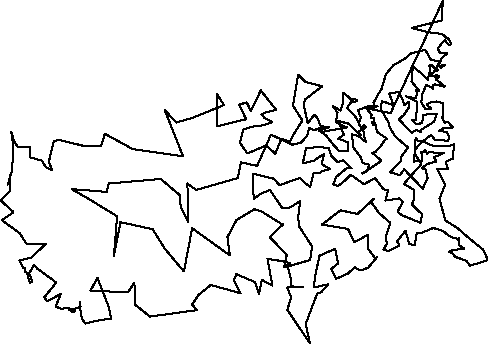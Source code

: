 unitsize(0.001cm);
draw((7810,6053)--(7798,5709));
draw((7798,5709)--(7264,5575));
draw((7264,5575)--(7324,5560));
draw((7324,5560)--(7547,5503));
draw((7547,5503)--(7744,5476));
draw((7744,5476)--(7821,5457));
draw((7821,5457)--(7874,5405));
draw((7874,5405)--(7883,5408));
draw((7883,5408)--(7927,5365));
draw((7927,5365)--(7962,5287));
draw((7962,5287)--(7913,5280));
draw((7913,5280)--(7848,5358));
draw((7848,5358)--(7802,5317));
draw((7802,5317)--(7724,5210));
draw((7724,5210)--(7759,5143));
draw((7759,5143)--(7890,5130));
draw((7890,5130)--(7790,5038));
draw((7790,5038)--(7654,4795));
draw((7654,4795)--(7570,4741));
draw((7570,4741)--(7617,4724));
draw((7617,4724)--(7673,4718));
draw((7673,4718)--(7698,4745));
draw((7698,4745)--(7752,4721));
draw((7752,4721)--(7692,4666));
draw((7692,4666)--(7848,4546));
draw((7848,4546)--(7832,4542));
draw((7832,4542)--(7679,4581));
draw((7679,4581)--(7674,4579));
draw((7674,4579)--(7631,4573));
draw((7631,4573)--(7647,4504));
draw((7647,4504)--(7520,4572));
draw((7520,4572)--(7458,4428));
draw((7458,4428)--(7443,4375));
draw((7443,4375)--(7432,4265));
draw((7432,4265)--(7506,4138));
draw((7506,4138)--(7541,4141));
draw((7541,4141)--(7604,4146));
draw((7604,4146)--(7601,4171));
draw((7601,4171)--(7542,4198));
draw((7542,4198)--(7549,4208));
draw((7549,4208)--(7534,4227));
draw((7534,4227)--(7554,4236));
draw((7554,4236)--(7613,4275));
draw((7613,4275)--(7698,4279));
draw((7698,4279)--(7817,4252));
draw((7817,4252)--(7805,3991));
draw((7805,3991)--(7844,3902));
draw((7844,3902)--(7872,3922));
draw((7872,3922)--(7909,3912));
draw((7909,3912)--(7988,3820));
draw((7988,3820)--(7841,3818));
draw((7841,3818)--(7750,3760));
draw((7750,3760)--(7879,3743));
draw((7879,3743)--(7922,3655));
draw((7922,3655)--(7906,3580));
draw((7906,3580)--(7803,3598));
draw((7803,3598)--(7667,3608));
draw((7667,3608)--(7603,3690));
draw((7603,3690)--(7408,3534));
draw((7408,3534)--(7321,3429));
draw((7321,3429)--(7299,3219));
draw((7299,3219)--(7453,3229));
draw((7453,3229)--(7452,3339));
draw((7452,3339)--(7422,3390));
draw((7422,3390)--(7475,3388));
draw((7475,3388)--(7494,3430));
draw((7494,3430)--(7533,3358));
draw((7533,3358)--(7582,3396));
draw((7582,3396)--(7654,3377));
draw((7654,3377)--(7838,3375));
draw((7838,3375)--(7747,3329));
draw((7747,3329)--(7657,3301));
draw((7657,3301)--(7695,3220));
draw((7695,3220)--(7532,3175));
draw((7532,3175)--(7440,3100));
draw((7440,3100)--(7503,3086));
draw((7503,3086)--(7543,2929));
draw((7543,2929)--(7458,2741));
draw((7458,2741)--(7346,2858));
draw((7346,2858)--(7131,3081));
draw((7131,3081)--(7055,2981));
draw((7055,2981)--(6881,3029));
draw((6881,3029)--(7082,3235));
draw((7082,3235)--(7076,3302));
draw((7076,3302)--(7199,3469));
draw((7199,3469)--(7141,3514));
draw((7141,3514)--(6958,3678));
draw((6958,3678)--(6864,3854));
draw((6864,3854)--(6862,3892));
draw((6862,3892)--(6713,4154));
draw((6713,4154)--(6740,4282));
draw((6740,4282)--(6779,4273));
draw((6779,4273)--(6947,4209));
draw((6947,4209)--(6911,4296));
draw((6911,4296)--(6868,4418));
draw((6868,4418)--(7037,4446));
draw((7037,4446)--(7111,4288));
draw((7111,4288)--(7128,4215));
draw((7128,4215)--(7207,4270));
draw((7207,4270)--(7216,4180));
draw((7216,4180)--(7124,4039));
draw((7124,4039)--(7037,3965));
draw((7037,3965)--(7262,3725));
draw((7262,3725)--(7342,3775));
draw((7342,3775)--(7429,3737));
draw((7429,3737)--(7423,3776));
draw((7423,3776)--(7660,3924));
draw((7660,3924)--(7705,4065));
draw((7705,4065)--(7562,4058));
draw((7562,4058)--(7466,4037));
draw((7466,4037)--(7449,3911));
draw((7449,3911)--(7388,3879));
draw((7388,3879)--(7351,3877));
draw((7351,3877)--(7271,3948));
draw((7271,3948)--(7345,3951));
draw((7345,3951)--(7344,4046));
draw((7344,4046)--(7355,4151));
draw((7355,4151)--(7349,4219));
draw((7349,4219)--(7360,4275));
draw((7360,4275)--(7160,4370));
draw((7160,4370)--(7333,4335));
draw((7333,4335)--(7364,4427));
draw((7364,4427)--(7338,4481));
draw((7338,4481)--(7399,4467));
draw((7399,4467)--(7259,4630));
draw((7259,4630)--(7267,4779));
draw((7267,4779)--(7295,4887));
draw((7295,4887)--(7417,4788));
draw((7417,4788)--(7547,4664));
draw((7547,4664)--(7583,4813));
draw((7583,4813)--(7576,4915));
draw((7576,4915)--(7622,4917));
draw((7622,4917)--(7702,4815));
draw((7702,4815)--(7726,4833));
draw((7726,4833)--(7700,4854));
draw((7700,4854)--(7716,4909));
draw((7716,4909)--(7783,4912));
draw((7783,4912)--(7846,4923));
draw((7846,4923)--(7777,4869));
draw((7777,4869)--(7744,4933));
draw((7744,4933)--(7772,4989));
draw((7772,4989)--(7606,5009));
draw((7606,5009)--(7503,5191));
draw((7503,5191)--(7254,5129));
draw((7254,5129)--(7142,5032));
draw((7142,5032)--(6937,4917));
draw((6937,4917)--(6806,4755));
draw((6806,4755)--(6735,4509));
draw((6735,4509)--(6670,4401));
draw((6670,4401)--(6589,4256));
draw((6589,4256)--(6607,4173));
draw((6607,4173)--(6488,4128));
draw((6488,4128)--(6557,4047));
draw((6557,4047)--(6537,3982));
draw((6537,3982)--(6603,3982));
draw((6603,3982)--(6602,3920));
draw((6602,3920)--(6567,3922));
draw((6567,3922)--(6577,3858));
draw((6577,3858)--(6621,3891));
draw((6621,3891)--(6652,3742));
draw((6652,3742)--(6833,3618));
draw((6833,3618)--(6798,3610));
draw((6798,3610)--(6713,3488));
draw((6713,3488)--(6623,3389));
draw((6623,3389)--(6570,3371));
draw((6570,3371)--(6731,3234));
draw((6731,3234)--(6656,3181));
draw((6656,3181)--(6387,3008));
draw((6387,3008)--(6468,3050));
draw((6468,3050)--(6518,3165));
draw((6518,3165)--(6402,3190));
draw((6402,3190)--(6360,3301));
draw((6360,3301)--(6265,3426));
draw((6265,3426)--(6235,3471));
draw((6235,3471)--(6207,3700));
draw((6207,3700)--(6317,3673));
draw((6317,3673)--(6453,3567));
draw((6453,3567)--(6426,3656));
draw((6426,3656)--(6427,3717));
draw((6427,3717)--(6259,4030));
draw((6259,4030)--(6123,4167));
draw((6123,4167)--(6237,4332));
draw((6237,4332)--(6304,4294));
draw((6304,4294)--(6241,4268));
draw((6241,4268)--(6139,4369));
draw((6139,4369)--(6058,4426));
draw((6058,4426)--(6051,4246));
draw((6051,4246)--(6008,4117));
draw((6008,4117)--(5871,4202));
draw((5871,4202)--(5955,4081));
draw((5955,4081)--(5926,3912));
draw((5926,3912)--(6120,3821));
draw((6120,3821)--(5678,3742));
draw((5678,3742)--(5671,3807));
draw((5671,3807)--(5597,3993));
draw((5597,3993)--(5543,4042));
draw((5543,4042)--(5427,3894));
draw((5427,3894)--(5356,4241));
draw((5356,4241)--(5385,4318));
draw((5385,4318)--(5685,4546));
draw((5685,4546)--(5387,4623));
draw((5387,4623)--(5259,4751));
draw((5259,4751)--(5168,4208));
draw((5168,4208)--(5336,3943));
draw((5336,3943)--(5207,3742));
draw((5207,3742)--(5111,3569));
draw((5111,3569)--(4965,3622));
draw((4965,3622)--(4857,3359));
draw((4857,3359)--(4694,3502));
draw((4694,3502)--(4364,3362));
draw((4364,3362)--(4232,3551));
draw((4232,3551)--(4293,3788));
draw((4293,3788)--(4496,3844));
draw((4496,3844)--(4574,3843));
draw((4574,3843)--(4694,3877));
draw((4694,3877)--(4806,3914));
draw((4806,3914)--(4655,3992));
draw((4655,3992)--(4634,4054));
draw((4634,4054)--(4607,4049));
draw((4607,4049)--(4679,4084));
draw((4679,4084)--(4871,4132));
draw((4871,4132)--(4606,4468));
draw((4606,4468)--(4602,4478));
draw((4602,4478)--(4427,4109));
draw((4427,4109)--(4354,4262));
draw((4354,4262)--(4217,4224));
draw((4217,4224)--(4342,3966));
draw((4342,3966)--(3824,3838));
draw((3824,3838)--(3832,4410));
draw((3832,4410)--(3950,4215));
draw((3950,4215)--(3396,3990));
draw((3396,3990)--(3108,3908));
draw((3108,3908)--(2906,4131));
draw((2906,4131)--(3229,3312));
draw((3229,3312)--(2342,3439));
draw((2342,3439)--(1851,3710));
draw((1851,3710)--(1784,3494));
draw((1784,3494)--(1482,3494));
draw((1482,3494)--(1047,3602));
draw((1047,3602)--(952,3583));
draw((952,3583)--(863,3219));
draw((863,3219)--(920,3065));
draw((920,3065)--(806,3123));
draw((806,3123)--(741,3235));
draw((741,3235)--(525,3297));
draw((525,3297)--(536,3481));
draw((536,3481)--(317,3476));
draw((317,3476)--(250,3578));
draw((250,3578)--(199,3743));
draw((199,3743)--(236,3494));
draw((236,3494)--(226,3415));
draw((226,3415)--(218,3031));
draw((218,3031)--(197,3021));
draw((197,3021)--(141,2814));
draw((141,2814)--(174,2901));
draw((174,2901)--(178,2702));
draw((178,2702)--(10,2537));
draw((10,2537)--(240,2327));
draw((240,2327)--(36,2185));
draw((36,2185)--(354,1950));
draw((354,1950)--(464,1773));
draw((464,1773)--(809,1766));
draw((809,1766)--(552,1526));
draw((552,1526)--(345,1476));
draw((345,1476)--(413,1338));
draw((413,1338)--(437,1344));
draw((437,1344)--(450,1274));
draw((450,1274)--(489,1254));
draw((489,1254)--(478,1256));
draw((478,1256)--(527,1077));
draw((527,1077)--(572,1108));
draw((572,1108)--(513,1247));
draw((513,1247)--(602,1395));
draw((602,1395)--(659,1331));
draw((659,1331)--(893,1161));
draw((893,1161)--(993,1084));
draw((993,1084)--(783,825));
draw((783,825)--(834,757));
draw((834,757)--(1072,883));
draw((1072,883)--(982,659));
draw((982,659)--(1082,625));
draw((1082,625)--(1213,633));
draw((1213,633)--(1212,603));
draw((1212,603)--(1254,617));
draw((1254,617)--(1322,580));
draw((1322,580)--(1276,559));
draw((1276,559)--(1253,580));
draw((1253,580)--(1249,600));
draw((1249,600)--(1361,637));
draw((1361,637)--(1422,658));
draw((1422,658)--(1406,750));
draw((1406,750)--(1415,628));
draw((1415,628)--(1443,459));
draw((1443,459)--(1503,362));
draw((1503,362)--(1790,429));
draw((1790,429)--(1961,445));
draw((1961,445)--(1926,636));
draw((1926,636)--(1721,1165));
draw((1721,1165)--(1595,942));
draw((1595,942)--(2260,913));
draw((2260,913)--(2372,1084));
draw((2372,1084)--(2384,695));
draw((2384,695)--(2647,485));
draw((2647,485)--(3477,599));
draw((3477,599)--(3390,698));
draw((3390,698)--(3499,863));
draw((3499,863)--(3719,1043));
draw((3719,1043)--(4244,896));
draw((4244,896)--(4125,1125));
draw((4125,1125)--(4170,1232));
draw((4170,1232)--(4500,1093));
draw((4500,1093)--(4569,886));
draw((4569,886)--(4619,1132));
draw((4619,1132)--(4805,1033));
draw((4805,1033)--(4719,1504));
draw((4719,1504)--(5005,1458));
draw((5005,1458)--(5114,1430));
draw((5114,1430)--(5098,1394));
draw((5098,1394)--(5068,1390));
draw((5068,1390)--(5139,1124));
draw((5139,1124)--(5140,1018));
draw((5140,1018)--(5344,1003));
draw((5344,1003)--(5069,998));
draw((5069,998)--(5136,825));
draw((5136,825)--(5070,605));
draw((5070,605)--(5469,10));
draw((5469,10)--(5393,355));
draw((5393,355)--(5596,892));
draw((5596,892)--(5666,914));
draw((5666,914)--(5788,1053));
draw((5788,1053)--(5532,998));
draw((5532,998)--(5571,1255));
draw((5571,1255)--(5637,1558));
draw((5637,1558)--(5914,1682));
draw((5914,1682)--(5964,1421));
draw((5964,1421)--(5840,1325));
draw((5840,1325)--(5930,1151));
draw((5930,1151)--(6136,1243));
draw((6136,1243)--(6258,1354));
draw((6258,1354)--(6359,1298));
draw((6359,1298)--(6378,1314));
draw((6378,1314)--(6379,1302));
draw((6379,1302)--(6494,1347));
draw((6494,1347)--(6651,1534));
draw((6651,1534)--(6621,1513));
draw((6621,1513)--(6496,1678));
draw((6496,1678)--(6493,1931));
draw((6493,1931)--(6252,1795));
draw((6252,1795)--(6139,2032));
draw((6139,2032)--(5681,2109));
draw((5681,2109)--(6007,2359));
draw((6007,2359)--(6307,2295));
draw((6307,2295)--(6597,2563));
draw((6597,2563)--(6547,2506));
draw((6547,2506)--(6686,2312));
draw((6686,2312)--(6885,2138));
draw((6885,2138)--(6803,1886));
draw((6803,1886)--(6826,1774));
draw((6826,1774)--(6765,1663));
draw((6765,1663)--(6854,1640));
draw((6854,1640)--(6932,1683));
draw((6932,1683)--(7035,1733));
draw((7035,1733)--(7046,1757));
draw((7046,1757)--(7004,1805));
draw((7004,1805)--(7152,2000));
draw((7152,2000)--(7218,1773));
draw((7218,1773)--(7240,1762));
draw((7240,1762)--(7314,1739));
draw((7314,1739)--(7352,1952));
draw((7352,1952)--(7416,1953));
draw((7416,1953)--(7643,2048));
draw((7643,2048)--(7822,1992));
draw((7822,1992)--(7905,1921));
draw((7905,1921)--(7989,1876));
draw((7989,1876)--(8063,1860));
draw((8063,1860)--(8080,1835));
draw((8080,1835)--(8101,1876));
draw((8101,1876)--(8098,1746));
draw((8098,1746)--(8184,1685));
draw((8184,1685)--(7985,1657));
draw((7985,1657)--(7926,1627));
draw((7926,1627)--(7973,1606));
draw((7973,1606)--(8038,1535));
draw((8038,1535)--(8228,1471));
draw((8228,1471)--(8292,1383));
draw((8292,1383)--(8605,1479));
draw((8605,1479)--(8594,1510));
draw((8594,1510)--(8525,1664));
draw((8525,1664)--(8229,1905));
draw((8229,1905)--(8080,2039));
draw((8080,2039)--(7856,2181));
draw((7856,2181)--(7753,2564));
draw((7753,2564)--(7851,2809));
draw((7851,2809)--(7715,3086));
draw((7715,3086)--(7909,3080));
draw((7909,3080)--(7861,3216));
draw((7861,3216)--(7989,3271));
draw((7989,3271)--(8001,3418));
draw((8001,3418)--(8013,3523));
draw((8013,3523)--(7919,3496));
draw((7919,3496)--(7696,3486));
draw((7696,3486)--(7633,3499));
draw((7633,3499)--(7492,3560));
draw((7492,3560)--(7370,3588));
draw((7370,3588)--(7331,3634));
draw((7331,3634)--(7316,3360));
draw((7316,3360)--(7434,3173));
draw((7434,3173)--(7238,2957));
draw((7238,2957)--(7125,2823));
draw((7125,2823)--(7309,2717));
draw((7309,2717)--(7304,2550));
draw((7304,2550)--(7267,2466));
draw((7267,2466)--(7351,2376));
draw((7351,2376)--(7448,2291));
draw((7448,2291)--(7418,2139));
draw((7418,2139)--(7315,2181));
draw((7315,2181)--(7087,2274));
draw((7087,2274)--(7015,2333));
draw((7015,2333)--(7104,2510));
draw((7104,2510)--(7049,2570));
draw((7049,2570)--(6800,2532));
draw((6800,2532)--(6848,2712));
draw((6848,2712)--(6766,2732));
draw((6766,2732)--(6617,2928));
draw((6617,2928)--(6422,2820));
draw((6422,2820)--(6190,2985));
draw((6190,2985)--(6044,2848));
draw((6044,2848)--(5963,2789));
draw((5963,2789)--(5881,2817));
draw((5881,2817)--(5930,2948));
draw((5930,2948)--(6113,3101));
draw((6113,3101)--(6204,3099));
draw((6204,3099)--(6050,3242));
draw((6050,3242)--(5960,3207));
draw((5960,3207)--(5841,3328));
draw((5841,3328)--(5796,3459));
draw((5796,3459)--(5649,3472));
draw((5649,3472)--(5540,3468));
draw((5540,3468)--(5400,3461));
draw((5400,3461)--(5342,3188));
draw((5342,3188)--(5539,3235));
draw((5539,3235)--(5619,3291));
draw((5619,3291)--(5719,3352));
draw((5719,3352)--(5697,3269));
draw((5697,3269)--(5679,3171));
draw((5679,3171)--(5821,3086));
draw((5821,3086)--(5677,3049));
draw((5677,3049)--(5650,3023));
draw((5650,3023)--(5531,3011));
draw((5531,3011)--(5470,2774));
draw((5470,2774)--(5350,2867));
draw((5350,2867)--(5291,2929));
draw((5291,2929)--(4929,2803));
draw((4929,2803)--(4898,2840));
draw((4898,2840)--(4831,2917));
draw((4831,2917)--(4458,3007));
draw((4458,3007)--(4476,2555));
draw((4476,2555)--(4584,2643));
draw((4584,2643)--(4763,2720));
draw((4763,2720)--(4973,2406));
draw((4973,2406)--(5117,2409));
draw((5117,2409)--(5296,2520));
draw((5296,2520)--(5260,2230));
draw((5260,2230)--(5277,2078));
draw((5277,2078)--(5506,1719));
draw((5506,1719)--(5472,1482));
draw((5472,1482)--(5010,1351));
draw((5010,1351)--(5060,1577));
draw((5060,1577)--(4759,1883));
draw((4759,1883)--(4996,2115));
draw((4996,2115)--(4959,2123));
draw((4959,2123)--(4612,2341));
draw((4612,2341)--(4488,2378));
draw((4488,2378)--(4174,2190));
draw((4174,2190)--(4012,1886));
draw((4012,1886)--(4056,1564));
draw((4056,1564)--(3390,2043));
draw((3390,2043)--(3245,1281));
draw((3245,1281)--(2908,1681));
draw((2908,1681)--(2694,2026));
draw((2694,2026)--(2126,2150));
draw((2126,2150)--(2011,1558));
draw((2011,1558)--(2067,2254));
draw((2067,2254)--(1575,2555));
draw((1575,2555)--(1263,2734));
draw((1263,2734)--(1882,2684));
draw((1882,2684)--(1918,2832));
draw((1918,2832)--(2835,2912));
draw((2835,2912)--(3174,2627));
draw((3174,2627)--(3189,2411));
draw((3189,2411)--(3233,2329));
draw((3233,2329)--(3319,2151));
draw((3319,2151)--(3307,2833));
draw((3307,2833)--(3461,2718));
draw((3461,2718)--(4196,2929));
draw((4196,2929)--(4252,3206));
draw((4252,3206)--(4537,3143));
draw((4537,3143)--(4780,3694));
draw((4780,3694)--(5160,3517));
draw((5160,3517)--(5316,3554));
draw((5316,3554)--(5315,3557));
draw((5315,3557)--(5417,3673));
draw((5417,3673)--(5457,3808));
draw((5457,3808)--(5541,3769));
draw((5541,3769)--(5706,3844));
draw((5706,3844)--(5720,3823));
draw((5720,3823)--(5803,3824));
draw((5803,3824)--(5778,3813));
draw((5778,3813)--(5621,3768));
draw((5621,3768)--(5751,3681));
draw((5751,3681)--(5887,3508));
draw((5887,3508)--(5987,3402));
draw((5987,3402)--(6148,3413));
draw((6148,3413)--(6140,3558));
draw((6140,3558)--(5965,3624));
draw((5965,3624)--(6069,3695));
draw((6069,3695)--(5964,3935));
draw((5964,3935)--(6150,3888));
draw((6150,3888)--(6365,3679));
draw((6365,3679)--(6327,3745));
draw((6327,3745)--(6454,3821));
draw((6454,3821)--(6425,3867));
draw((6425,3867)--(6376,3819));
draw((6376,3819)--(6340,3870));
draw((6340,3870)--(6333,3909));
draw((6333,3909)--(6366,4002));
draw((6366,4002)--(6312,4126));
draw((6312,4126)--(6524,4207));
draw((6524,4207)--(6660,4193));
draw((6660,4193)--(6450,4160));
draw((6450,4160)--(6891,4075));
draw((6891,4075)--(7810,6053));
